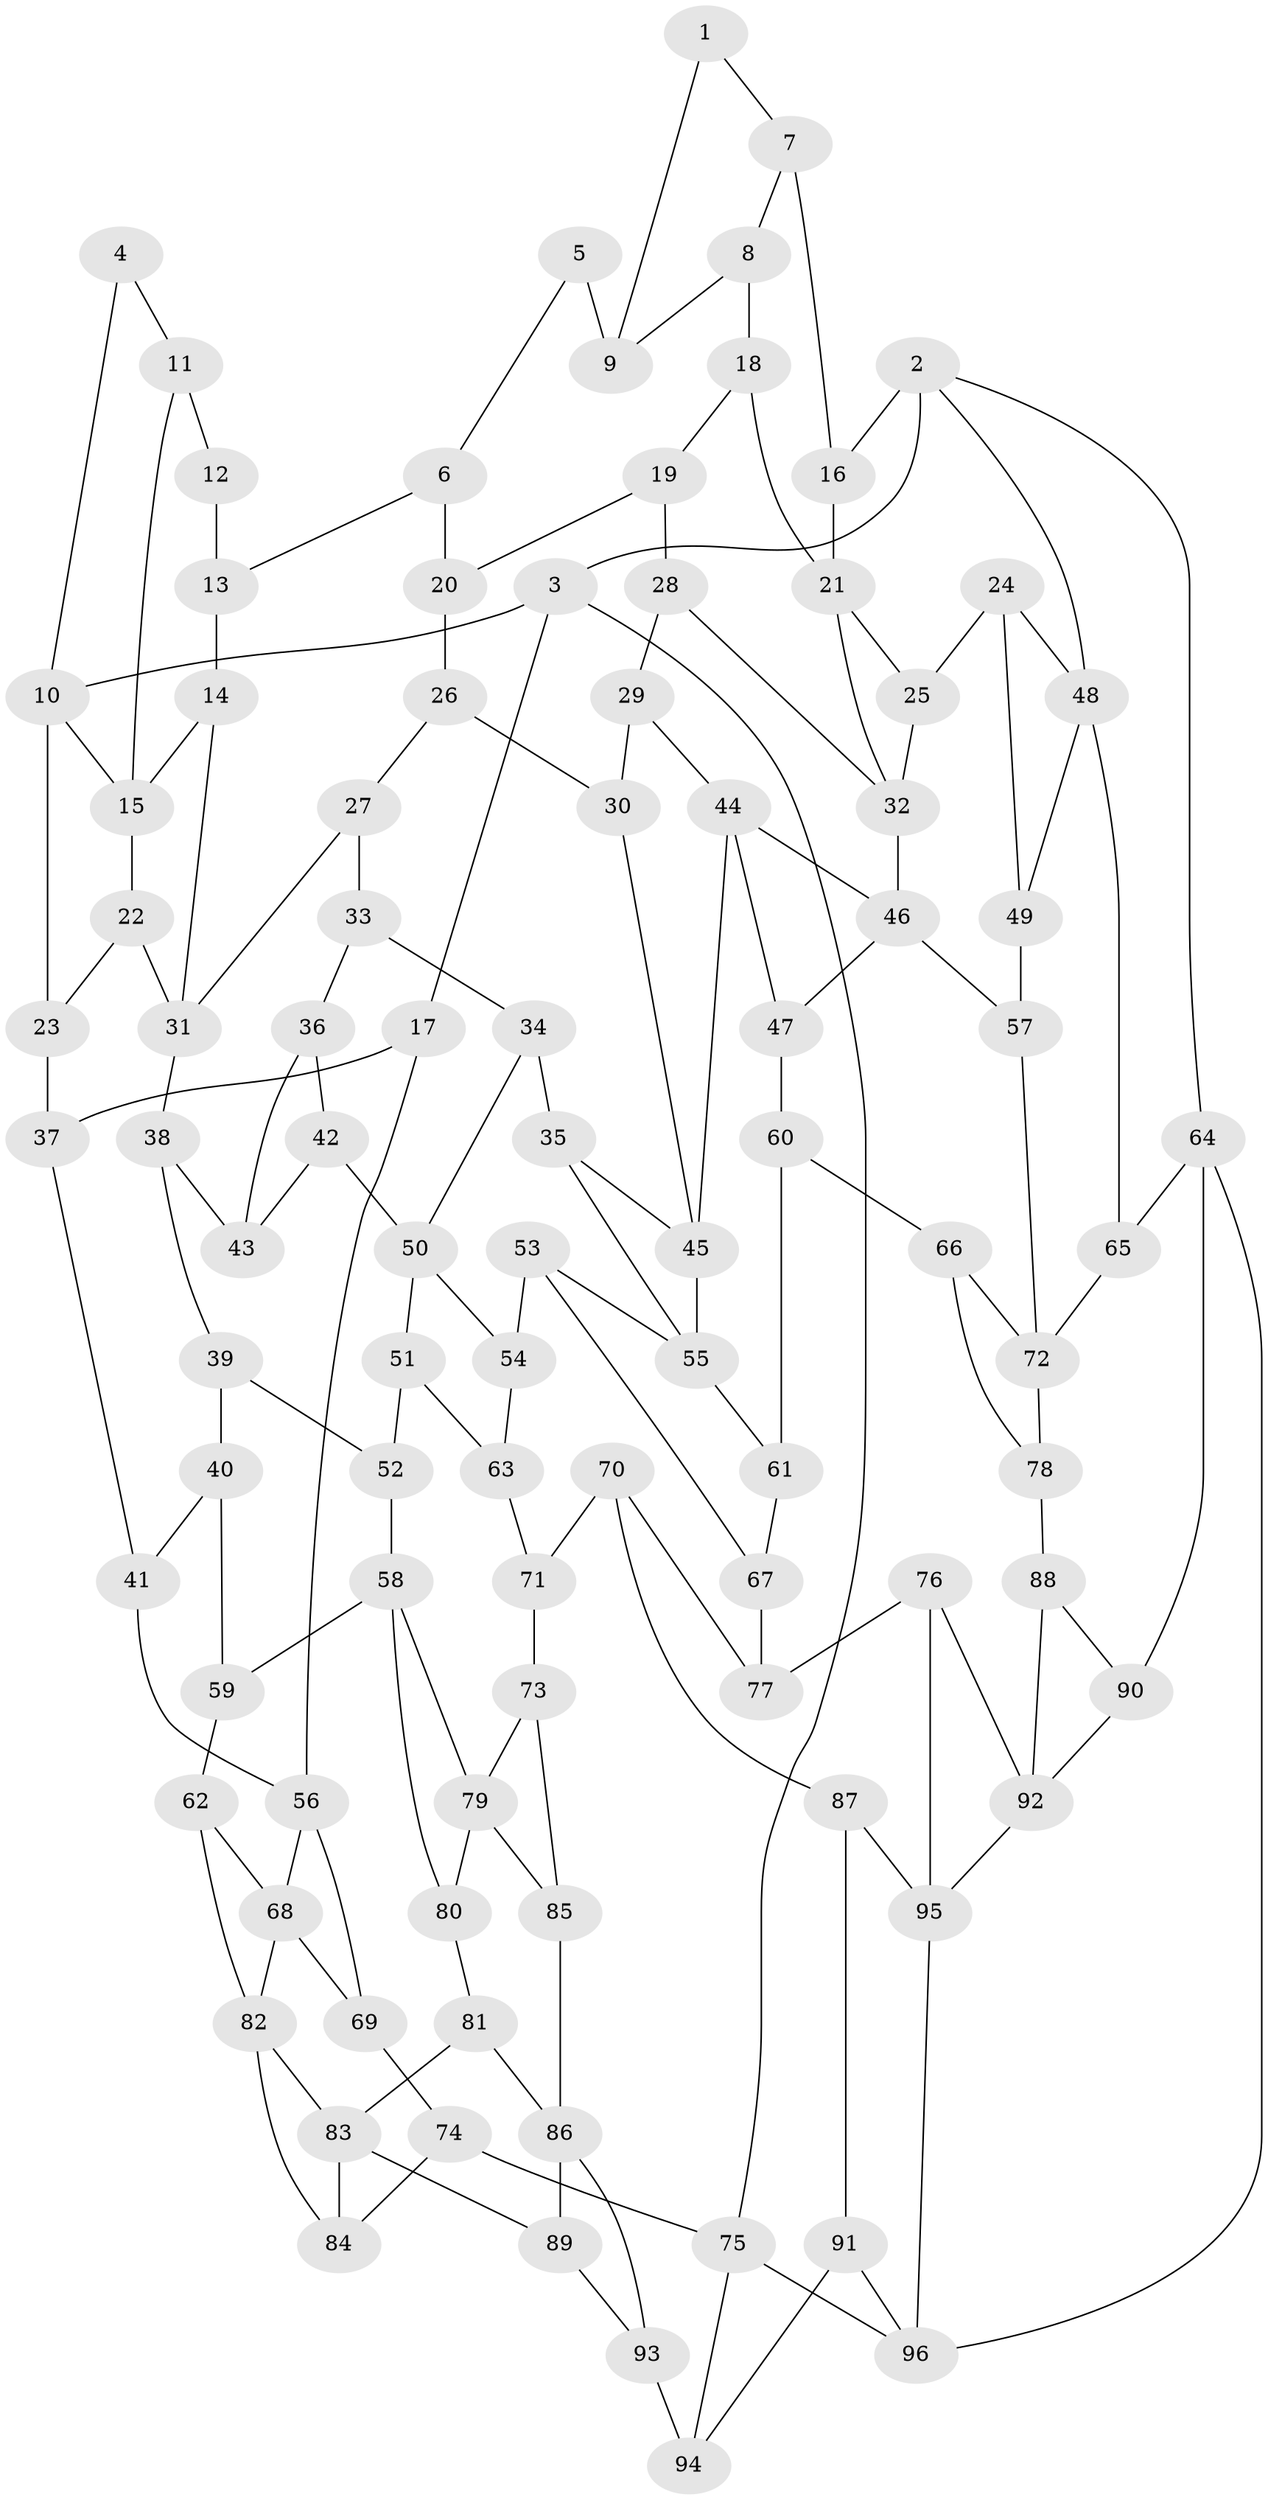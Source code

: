 // original degree distribution, {3: 0.014598540145985401, 4: 0.1897810218978102, 6: 0.1678832116788321, 5: 0.6277372262773723}
// Generated by graph-tools (version 1.1) at 2025/38/03/04/25 23:38:26]
// undirected, 96 vertices, 155 edges
graph export_dot {
  node [color=gray90,style=filled];
  1;
  2;
  3;
  4;
  5;
  6;
  7;
  8;
  9;
  10;
  11;
  12;
  13;
  14;
  15;
  16;
  17;
  18;
  19;
  20;
  21;
  22;
  23;
  24;
  25;
  26;
  27;
  28;
  29;
  30;
  31;
  32;
  33;
  34;
  35;
  36;
  37;
  38;
  39;
  40;
  41;
  42;
  43;
  44;
  45;
  46;
  47;
  48;
  49;
  50;
  51;
  52;
  53;
  54;
  55;
  56;
  57;
  58;
  59;
  60;
  61;
  62;
  63;
  64;
  65;
  66;
  67;
  68;
  69;
  70;
  71;
  72;
  73;
  74;
  75;
  76;
  77;
  78;
  79;
  80;
  81;
  82;
  83;
  84;
  85;
  86;
  87;
  88;
  89;
  90;
  91;
  92;
  93;
  94;
  95;
  96;
  1 -- 7 [weight=1.0];
  1 -- 9 [weight=1.0];
  2 -- 3 [weight=1.0];
  2 -- 16 [weight=1.0];
  2 -- 48 [weight=1.0];
  2 -- 64 [weight=1.0];
  3 -- 10 [weight=1.0];
  3 -- 17 [weight=1.0];
  3 -- 75 [weight=1.0];
  4 -- 10 [weight=1.0];
  4 -- 11 [weight=1.0];
  5 -- 6 [weight=1.0];
  5 -- 9 [weight=2.0];
  6 -- 13 [weight=1.0];
  6 -- 20 [weight=1.0];
  7 -- 8 [weight=1.0];
  7 -- 16 [weight=2.0];
  8 -- 9 [weight=1.0];
  8 -- 18 [weight=1.0];
  10 -- 15 [weight=1.0];
  10 -- 23 [weight=1.0];
  11 -- 12 [weight=2.0];
  11 -- 15 [weight=1.0];
  12 -- 13 [weight=2.0];
  13 -- 14 [weight=1.0];
  14 -- 15 [weight=1.0];
  14 -- 31 [weight=1.0];
  15 -- 22 [weight=1.0];
  16 -- 21 [weight=1.0];
  17 -- 37 [weight=1.0];
  17 -- 56 [weight=1.0];
  18 -- 19 [weight=1.0];
  18 -- 21 [weight=1.0];
  19 -- 20 [weight=1.0];
  19 -- 28 [weight=1.0];
  20 -- 26 [weight=1.0];
  21 -- 25 [weight=1.0];
  21 -- 32 [weight=1.0];
  22 -- 23 [weight=1.0];
  22 -- 31 [weight=1.0];
  23 -- 37 [weight=2.0];
  24 -- 25 [weight=1.0];
  24 -- 48 [weight=1.0];
  24 -- 49 [weight=1.0];
  25 -- 32 [weight=1.0];
  26 -- 27 [weight=1.0];
  26 -- 30 [weight=1.0];
  27 -- 31 [weight=1.0];
  27 -- 33 [weight=1.0];
  28 -- 29 [weight=1.0];
  28 -- 32 [weight=1.0];
  29 -- 30 [weight=1.0];
  29 -- 44 [weight=1.0];
  30 -- 45 [weight=1.0];
  31 -- 38 [weight=1.0];
  32 -- 46 [weight=1.0];
  33 -- 34 [weight=1.0];
  33 -- 36 [weight=2.0];
  34 -- 35 [weight=1.0];
  34 -- 50 [weight=1.0];
  35 -- 45 [weight=1.0];
  35 -- 55 [weight=1.0];
  36 -- 42 [weight=1.0];
  36 -- 43 [weight=1.0];
  37 -- 41 [weight=1.0];
  38 -- 39 [weight=1.0];
  38 -- 43 [weight=2.0];
  39 -- 40 [weight=1.0];
  39 -- 52 [weight=1.0];
  40 -- 41 [weight=1.0];
  40 -- 59 [weight=1.0];
  41 -- 56 [weight=1.0];
  42 -- 43 [weight=1.0];
  42 -- 50 [weight=1.0];
  44 -- 45 [weight=1.0];
  44 -- 46 [weight=1.0];
  44 -- 47 [weight=1.0];
  45 -- 55 [weight=1.0];
  46 -- 47 [weight=1.0];
  46 -- 57 [weight=1.0];
  47 -- 60 [weight=1.0];
  48 -- 49 [weight=1.0];
  48 -- 65 [weight=1.0];
  49 -- 57 [weight=2.0];
  50 -- 51 [weight=1.0];
  50 -- 54 [weight=1.0];
  51 -- 52 [weight=1.0];
  51 -- 63 [weight=1.0];
  52 -- 58 [weight=1.0];
  53 -- 54 [weight=1.0];
  53 -- 55 [weight=1.0];
  53 -- 67 [weight=1.0];
  54 -- 63 [weight=1.0];
  55 -- 61 [weight=1.0];
  56 -- 68 [weight=1.0];
  56 -- 69 [weight=1.0];
  57 -- 72 [weight=1.0];
  58 -- 59 [weight=1.0];
  58 -- 79 [weight=1.0];
  58 -- 80 [weight=1.0];
  59 -- 62 [weight=1.0];
  60 -- 61 [weight=1.0];
  60 -- 66 [weight=1.0];
  61 -- 67 [weight=1.0];
  62 -- 68 [weight=1.0];
  62 -- 82 [weight=1.0];
  63 -- 71 [weight=1.0];
  64 -- 65 [weight=1.0];
  64 -- 90 [weight=1.0];
  64 -- 96 [weight=1.0];
  65 -- 72 [weight=1.0];
  66 -- 72 [weight=1.0];
  66 -- 78 [weight=1.0];
  67 -- 77 [weight=2.0];
  68 -- 69 [weight=1.0];
  68 -- 82 [weight=1.0];
  69 -- 74 [weight=1.0];
  70 -- 71 [weight=1.0];
  70 -- 77 [weight=1.0];
  70 -- 87 [weight=1.0];
  71 -- 73 [weight=1.0];
  72 -- 78 [weight=1.0];
  73 -- 79 [weight=1.0];
  73 -- 85 [weight=1.0];
  74 -- 75 [weight=1.0];
  74 -- 84 [weight=1.0];
  75 -- 94 [weight=1.0];
  75 -- 96 [weight=1.0];
  76 -- 77 [weight=1.0];
  76 -- 92 [weight=1.0];
  76 -- 95 [weight=1.0];
  78 -- 88 [weight=2.0];
  79 -- 80 [weight=1.0];
  79 -- 85 [weight=1.0];
  80 -- 81 [weight=1.0];
  81 -- 83 [weight=1.0];
  81 -- 86 [weight=1.0];
  82 -- 83 [weight=1.0];
  82 -- 84 [weight=1.0];
  83 -- 84 [weight=1.0];
  83 -- 89 [weight=1.0];
  85 -- 86 [weight=1.0];
  86 -- 89 [weight=1.0];
  86 -- 93 [weight=1.0];
  87 -- 91 [weight=1.0];
  87 -- 95 [weight=1.0];
  88 -- 90 [weight=1.0];
  88 -- 92 [weight=1.0];
  89 -- 93 [weight=1.0];
  90 -- 92 [weight=1.0];
  91 -- 94 [weight=1.0];
  91 -- 96 [weight=1.0];
  92 -- 95 [weight=1.0];
  93 -- 94 [weight=2.0];
  95 -- 96 [weight=1.0];
}
